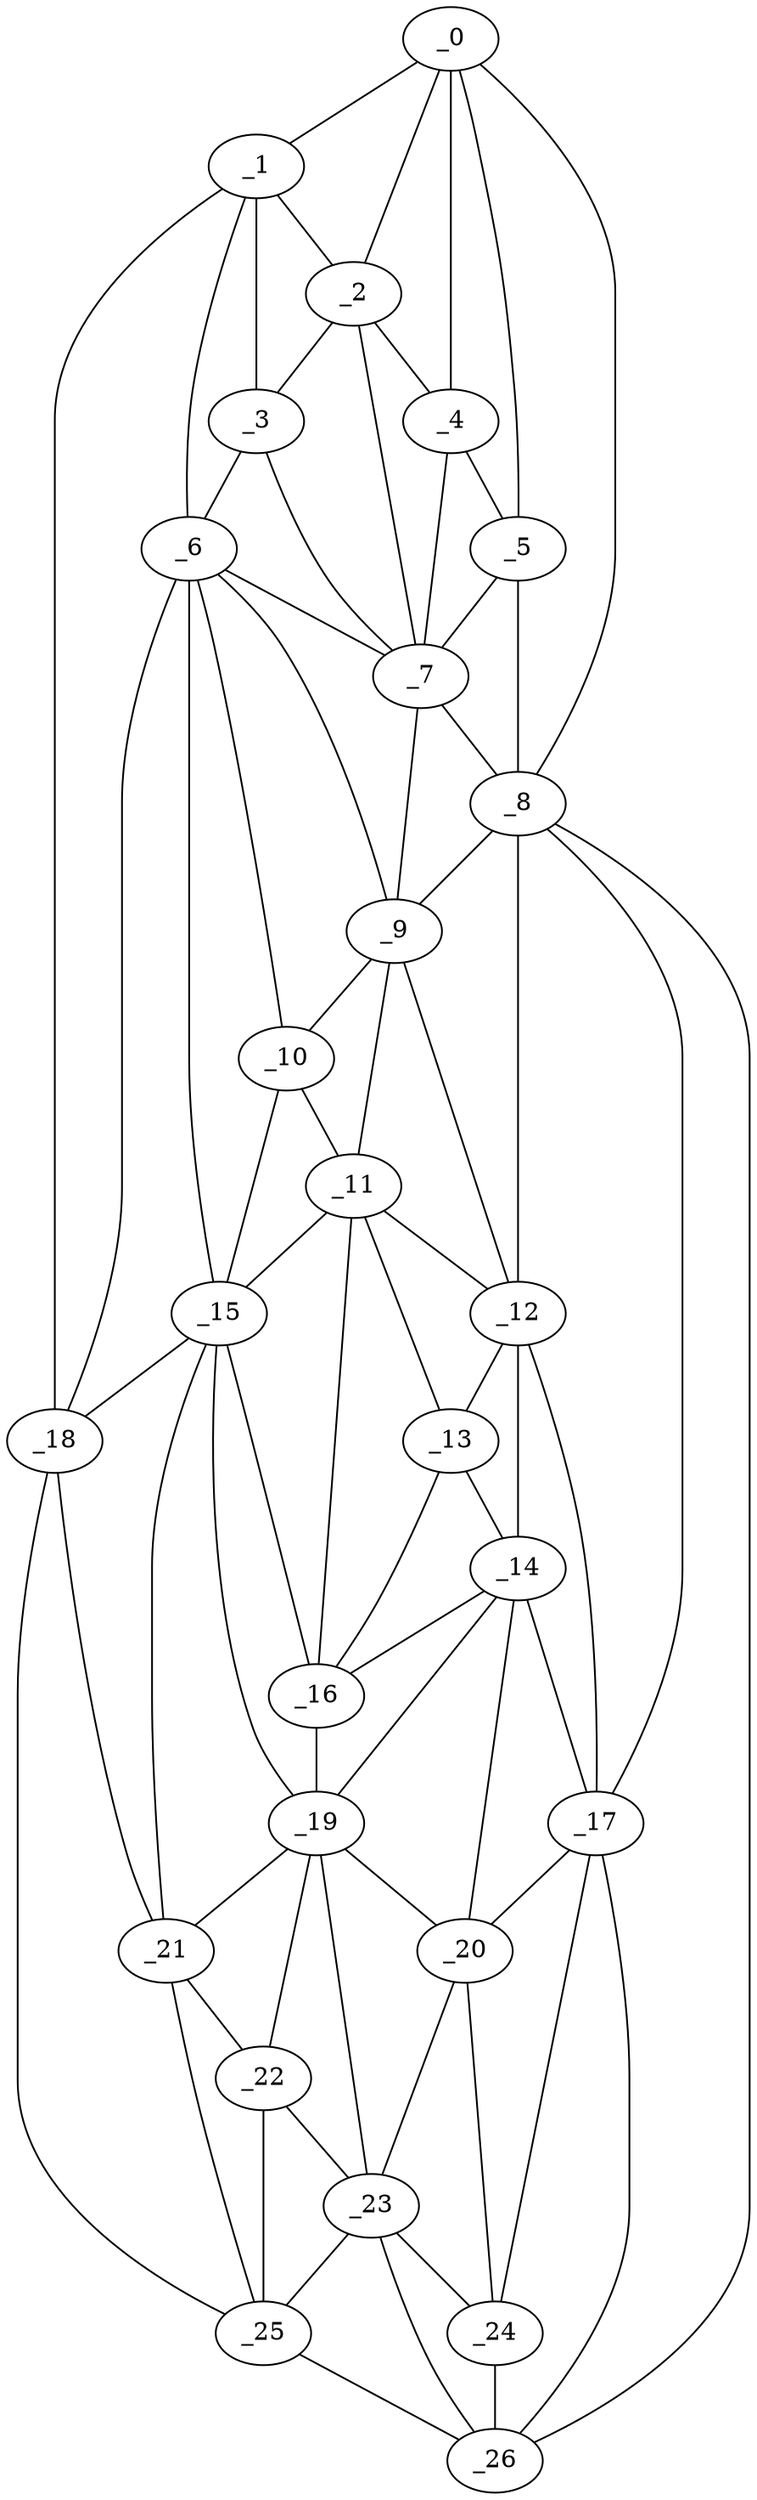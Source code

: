 graph "obj96__205.gxl" {
	_0	 [x=5,
		y=53];
	_1	 [x=5,
		y=77];
	_0 -- _1	 [valence=1];
	_2	 [x=15,
		y=60];
	_0 -- _2	 [valence=2];
	_4	 [x=17,
		y=50];
	_0 -- _4	 [valence=2];
	_5	 [x=28,
		y=39];
	_0 -- _5	 [valence=2];
	_8	 [x=36,
		y=34];
	_0 -- _8	 [valence=1];
	_1 -- _2	 [valence=2];
	_3	 [x=15,
		y=74];
	_1 -- _3	 [valence=2];
	_6	 [x=30,
		y=80];
	_1 -- _6	 [valence=2];
	_18	 [x=99,
		y=95];
	_1 -- _18	 [valence=1];
	_2 -- _3	 [valence=2];
	_2 -- _4	 [valence=2];
	_7	 [x=31,
		y=62];
	_2 -- _7	 [valence=1];
	_3 -- _6	 [valence=2];
	_3 -- _7	 [valence=2];
	_4 -- _5	 [valence=2];
	_4 -- _7	 [valence=2];
	_5 -- _7	 [valence=1];
	_5 -- _8	 [valence=1];
	_6 -- _7	 [valence=2];
	_9	 [x=55,
		y=71];
	_6 -- _9	 [valence=1];
	_10	 [x=62,
		y=72];
	_6 -- _10	 [valence=2];
	_15	 [x=89,
		y=91];
	_6 -- _15	 [valence=2];
	_6 -- _18	 [valence=2];
	_7 -- _8	 [valence=1];
	_7 -- _9	 [valence=2];
	_8 -- _9	 [valence=2];
	_12	 [x=77,
		y=47];
	_8 -- _12	 [valence=1];
	_17	 [x=97,
		y=45];
	_8 -- _17	 [valence=1];
	_26	 [x=126,
		y=49];
	_8 -- _26	 [valence=1];
	_9 -- _10	 [valence=1];
	_11	 [x=70,
		y=68];
	_9 -- _11	 [valence=2];
	_9 -- _12	 [valence=2];
	_10 -- _11	 [valence=2];
	_10 -- _15	 [valence=1];
	_11 -- _12	 [valence=1];
	_13	 [x=77,
		y=60];
	_11 -- _13	 [valence=2];
	_11 -- _15	 [valence=1];
	_16	 [x=90,
		y=73];
	_11 -- _16	 [valence=2];
	_12 -- _13	 [valence=2];
	_14	 [x=89,
		y=63];
	_12 -- _14	 [valence=2];
	_12 -- _17	 [valence=2];
	_13 -- _14	 [valence=2];
	_13 -- _16	 [valence=2];
	_14 -- _16	 [valence=2];
	_14 -- _17	 [valence=1];
	_19	 [x=100,
		y=73];
	_14 -- _19	 [valence=1];
	_20	 [x=106,
		y=49];
	_14 -- _20	 [valence=2];
	_15 -- _16	 [valence=2];
	_15 -- _18	 [valence=2];
	_15 -- _19	 [valence=1];
	_21	 [x=107,
		y=85];
	_15 -- _21	 [valence=2];
	_16 -- _19	 [valence=1];
	_17 -- _20	 [valence=2];
	_24	 [x=115,
		y=48];
	_17 -- _24	 [valence=2];
	_17 -- _26	 [valence=2];
	_18 -- _21	 [valence=2];
	_25	 [x=125,
		y=72];
	_18 -- _25	 [valence=1];
	_19 -- _20	 [valence=2];
	_19 -- _21	 [valence=2];
	_22	 [x=108,
		y=80];
	_19 -- _22	 [valence=2];
	_23	 [x=111,
		y=70];
	_19 -- _23	 [valence=2];
	_20 -- _23	 [valence=1];
	_20 -- _24	 [valence=2];
	_21 -- _22	 [valence=2];
	_21 -- _25	 [valence=1];
	_22 -- _23	 [valence=2];
	_22 -- _25	 [valence=2];
	_23 -- _24	 [valence=2];
	_23 -- _25	 [valence=1];
	_23 -- _26	 [valence=2];
	_24 -- _26	 [valence=2];
	_25 -- _26	 [valence=1];
}
